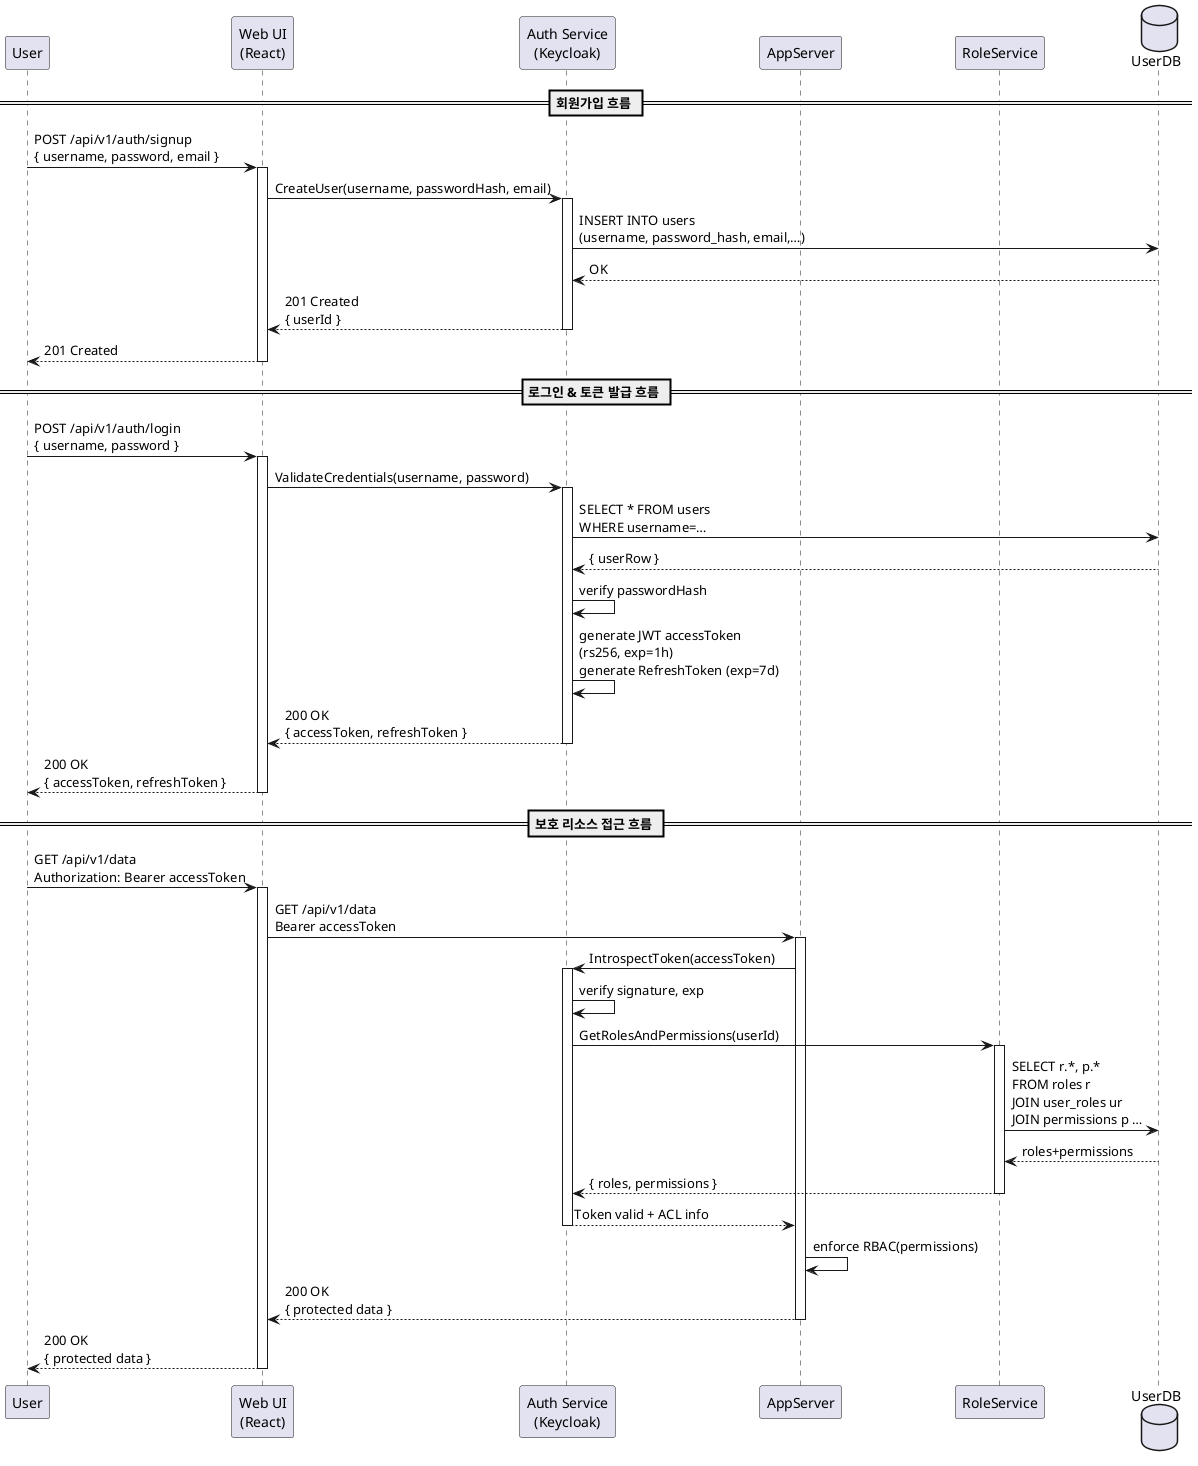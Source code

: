 @startuml
' 3.2.3_user_login_flow.plantuml
participant User
participant "Web UI\n(React)" as WebUI
participant "Auth Service\n(Keycloak)" as AuthService
participant AppServer
participant RoleService
database UserDB

== 회원가입 흐름 ==
User -> WebUI: POST /api/v1/auth/signup\n{ username, password, email }
activate WebUI
WebUI -> AuthService: CreateUser(username, passwordHash, email)
activate AuthService
AuthService -> UserDB: INSERT INTO users\n(username, password_hash, email,…)
UserDB --> AuthService: OK
AuthService --> WebUI: 201 Created\n{ userId }
deactivate AuthService
WebUI --> User: 201 Created
deactivate WebUI

== 로그인 & 토큰 발급 흐름 ==
User -> WebUI: POST /api/v1/auth/login\n{ username, password }
activate WebUI
WebUI -> AuthService: ValidateCredentials(username, password)
activate AuthService
AuthService -> UserDB: SELECT * FROM users\nWHERE username=…
UserDB --> AuthService: { userRow }
AuthService -> AuthService: verify passwordHash
AuthService -> AuthService: generate JWT accessToken\n(rs256, exp=1h)\ngenerate RefreshToken (exp=7d)
AuthService --> WebUI: 200 OK\n{ accessToken, refreshToken }
deactivate AuthService
WebUI --> User: 200 OK\n{ accessToken, refreshToken }
deactivate WebUI

== 보호 리소스 접근 흐름 ==
User -> WebUI: GET /api/v1/data\nAuthorization: Bearer accessToken
activate WebUI
WebUI -> AppServer: GET /api/v1/data\nBearer accessToken
activate AppServer
AppServer -> AuthService: IntrospectToken(accessToken)
activate AuthService
AuthService -> AuthService: verify signature, exp
AuthService -> RoleService: GetRolesAndPermissions(userId)
activate RoleService
RoleService -> UserDB: SELECT r.*, p.*\nFROM roles r\nJOIN user_roles ur\nJOIN permissions p …
UserDB --> RoleService: roles+permissions
RoleService --> AuthService: { roles, permissions }
deactivate RoleService
AuthService --> AppServer: Token valid + ACL info
deactivate AuthService
AppServer -> AppServer: enforce RBAC(permissions)
AppServer --> WebUI: 200 OK\n{ protected data }
deactivate AppServer
WebUI --> User: 200 OK\n{ protected data }
deactivate WebUI

@enduml
